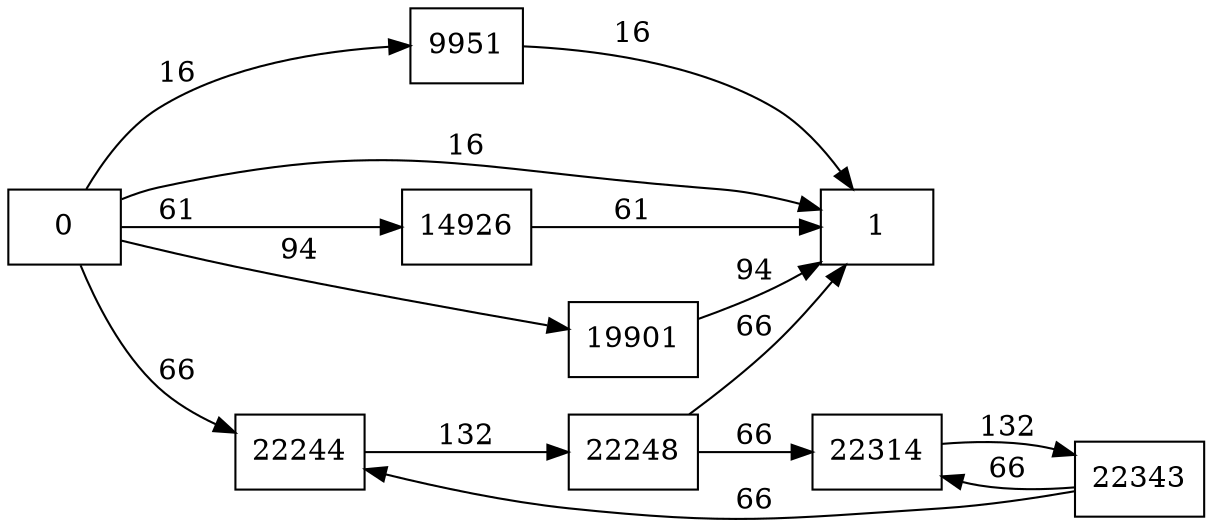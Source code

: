 digraph {
	graph [rankdir=LR]
	node [shape=rectangle]
	9951 -> 1 [label=16]
	14926 -> 1 [label=61]
	19901 -> 1 [label=94]
	22244 -> 22248 [label=132]
	22248 -> 22314 [label=66]
	22248 -> 1 [label=66]
	22314 -> 22343 [label=132]
	22343 -> 22244 [label=66]
	22343 -> 22314 [label=66]
	0 -> 1 [label=16]
	0 -> 9951 [label=16]
	0 -> 14926 [label=61]
	0 -> 19901 [label=94]
	0 -> 22244 [label=66]
}
